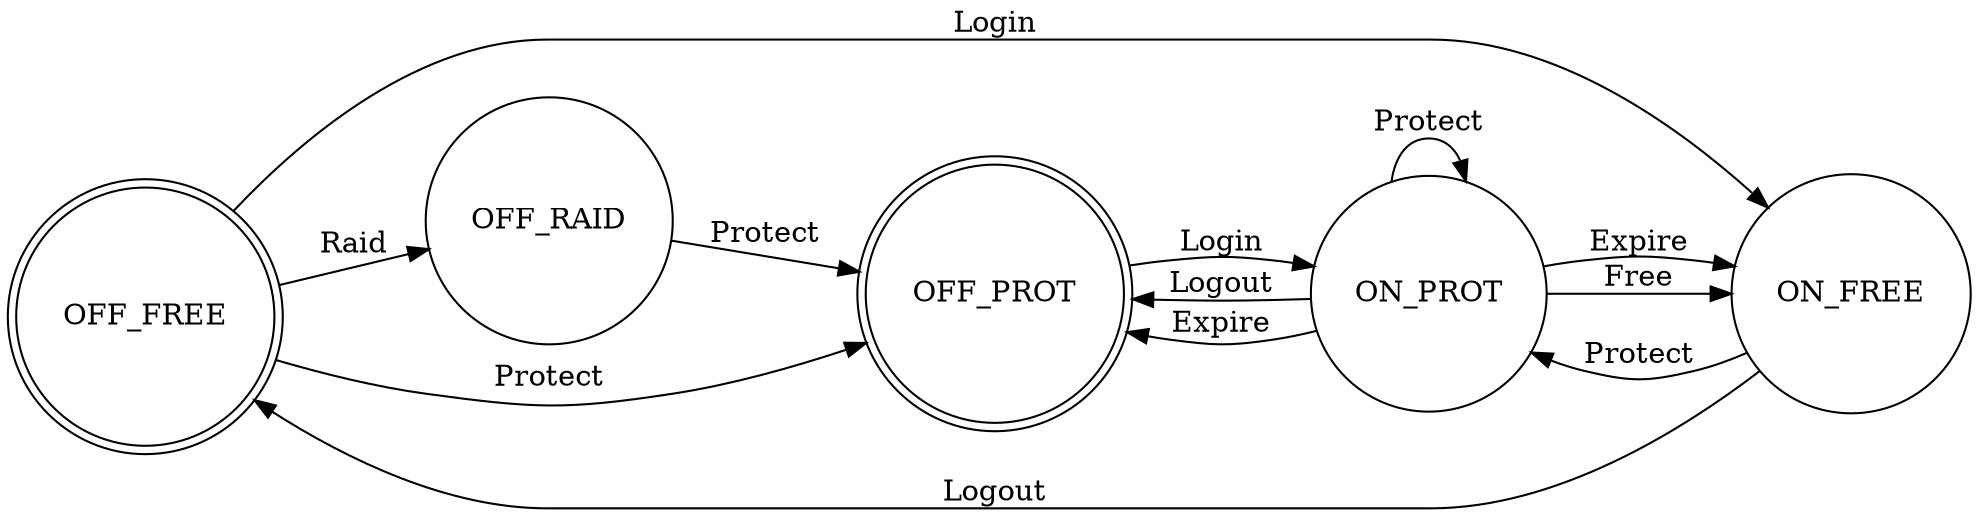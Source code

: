 digraph G {
	rankdir=LR;
	node [shape = doublecircle]; OFF_FREE OFF_PROT;
	node [shape = circle];
	OFF_FREE->ON_FREE [label="Login"];
	OFF_FREE->OFF_RAID [label="Raid"];
	OFF_FREE->OFF_PROT [label="Protect"];
	OFF_PROT->ON_PROT [label="Login"]
	OFF_RAID->OFF_PROT [label="Protect"]
	ON_FREE->OFF_FREE [label="Logout"];
	ON_FREE->ON_PROT [label="Protect"]
	ON_PROT->OFF_PROT [label="Logout"]
	ON_PROT->OFF_PROT [label="Expire"]
	ON_PROT->ON_FREE [label="Free"]
	ON_PROT->ON_FREE [label="Expire"]
	ON_PROT->ON_PROT [label="Protect"]
}

